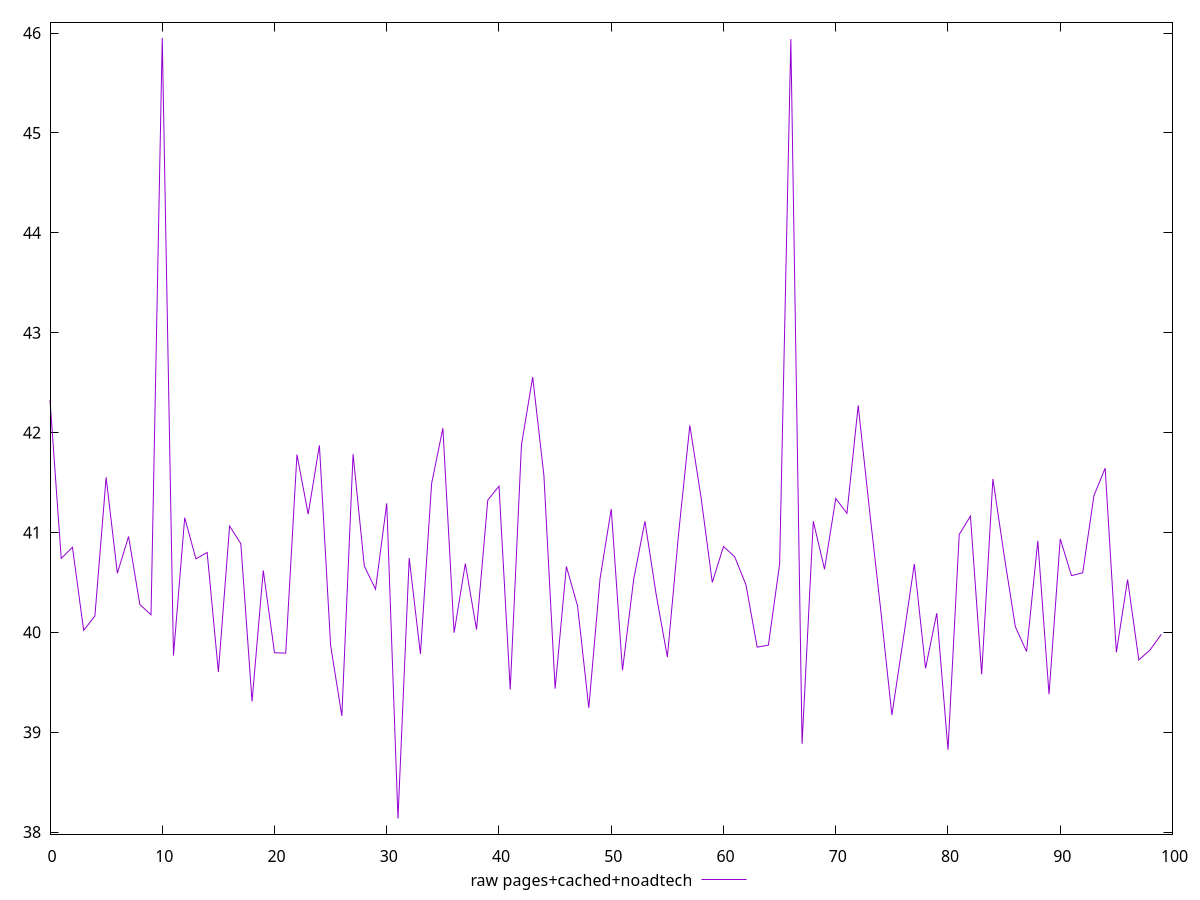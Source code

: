 $_rawPagesCachedNoadtech <<EOF
42.323999999999984
40.73999999999998
40.85199999999999
40.019999999999996
40.164
41.55199999999999
40.591999999999985
40.96
40.28
40.175999999999995
45.952
39.76799999999999
41.147999999999996
40.73599999999999
40.8
39.604
41.06399999999999
40.88799999999999
39.30799999999999
40.620000000000005
39.79599999999999
39.79199999999999
41.77999999999999
41.184
41.87199999999999
39.86799999999999
39.164
41.78399999999998
40.663999999999994
40.43199999999999
41.291999999999994
38.135999999999996
40.74399999999999
39.78399999999999
41.492
42.044
39.995999999999995
40.68799999999999
40.02799999999999
41.324
41.463999999999984
39.428
41.876
42.55599999999999
41.57199999999999
39.43599999999999
40.65999999999998
40.263999999999996
39.243999999999986
40.536
41.236
39.61999999999999
40.532
41.111999999999995
40.379999999999995
39.751999999999995
40.988
42.072
41.35199999999999
40.49999999999999
40.86
40.75599999999999
40.47599999999999
39.852
39.87199999999999
40.68399999999999
45.93999999999998
38.88399999999999
41.111999999999995
40.63199999999999
41.33999999999999
41.191999999999986
42.271999999999984
41.23199999999999
40.232
39.17199999999999
39.91999999999999
40.684
39.64
40.19199999999999
38.82399999999999
40.97999999999999
41.164
39.58
41.53599999999999
40.772000000000006
40.05599999999998
39.80799999999999
40.916
39.379999999999995
40.936
40.568
40.59599999999999
41.367999999999995
41.64399999999999
39.8
40.528000000000006
39.72399999999999
39.82399999999999
39.97999999999999
EOF
set key outside below
set terminal pngcairo
set output "report_00005_2020-11-02T22-26-11.212Z/bootup-time/pages+cached+noadtech//raw.png"
set yrange [37.979679999999995:46.10832]
plot $_rawPagesCachedNoadtech title "raw pages+cached+noadtech" with line ,